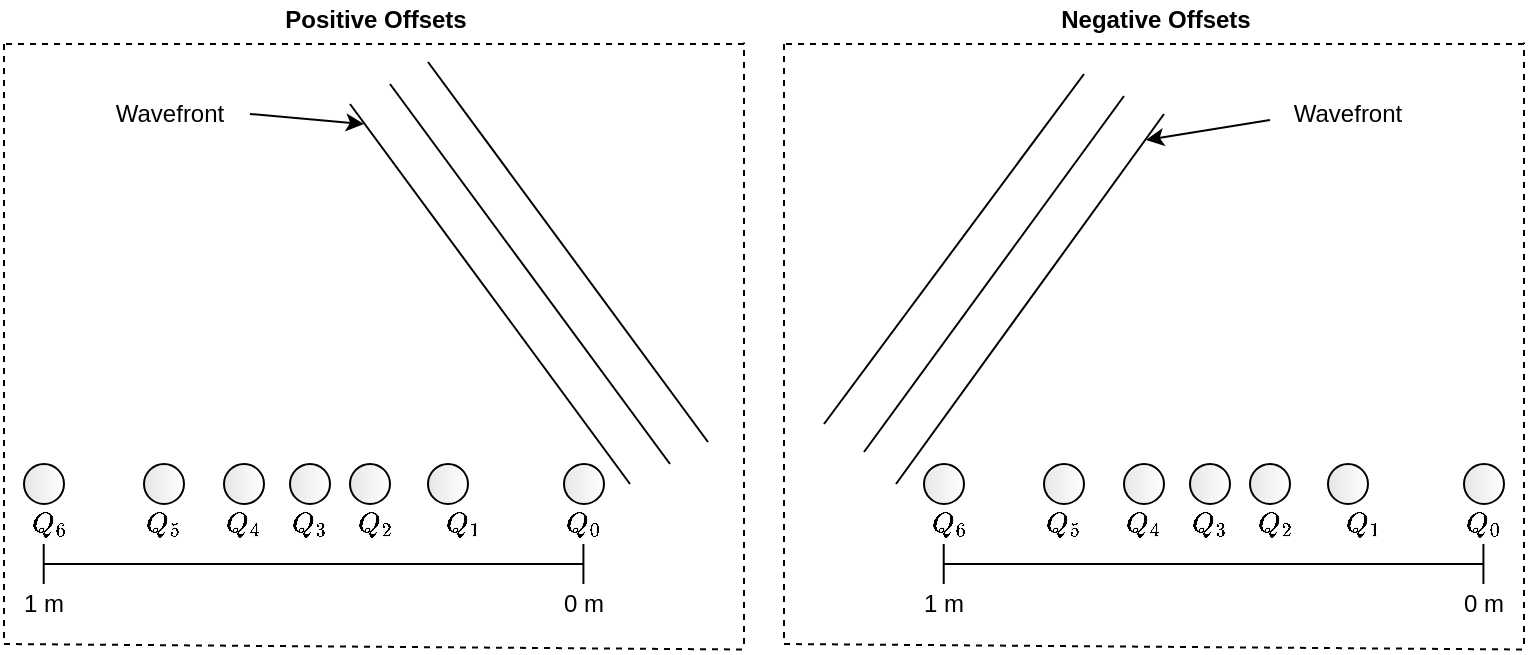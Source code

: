 <mxfile version="13.0.3" type="device"><diagram id="EUn_JcuZuFWXbHWFJ-Jf" name="Page-1"><mxGraphModel dx="677" dy="356" grid="1" gridSize="10" guides="1" tooltips="1" connect="1" arrows="1" fold="1" page="1" pageScale="1" pageWidth="850" pageHeight="1100" math="1" shadow="0"><root><mxCell id="0"/><mxCell id="1" parent="0"/><mxCell id="CY-CU4aTsfkGW-XAkgb7-1" value="" style="ellipse;whiteSpace=wrap;html=1;aspect=fixed;gradientColor=#E6E6E6;fillColor=#ffffff;gradientDirection=west;" vertex="1" parent="1"><mxGeometry x="150" y="235" width="20" height="20" as="geometry"/></mxCell><mxCell id="CY-CU4aTsfkGW-XAkgb7-3" value="" style="ellipse;whiteSpace=wrap;html=1;aspect=fixed;gradientColor=#E6E6E6;fillColor=#ffffff;gradientDirection=west;" vertex="1" parent="1"><mxGeometry x="190" y="235" width="20" height="20" as="geometry"/></mxCell><mxCell id="CY-CU4aTsfkGW-XAkgb7-4" value="" style="ellipse;whiteSpace=wrap;html=1;aspect=fixed;gradientColor=#E6E6E6;fillColor=#ffffff;gradientDirection=west;" vertex="1" parent="1"><mxGeometry x="223" y="235" width="20" height="20" as="geometry"/></mxCell><mxCell id="CY-CU4aTsfkGW-XAkgb7-5" value="" style="ellipse;whiteSpace=wrap;html=1;aspect=fixed;gradientColor=#E6E6E6;fillColor=#ffffff;gradientDirection=west;" vertex="1" parent="1"><mxGeometry x="292" y="235" width="20" height="20" as="geometry"/></mxCell><mxCell id="CY-CU4aTsfkGW-XAkgb7-6" value="" style="ellipse;whiteSpace=wrap;html=1;aspect=fixed;gradientColor=#E6E6E6;fillColor=#ffffff;gradientDirection=west;" vertex="1" parent="1"><mxGeometry x="253" y="235" width="20" height="20" as="geometry"/></mxCell><mxCell id="CY-CU4aTsfkGW-XAkgb7-7" value="" style="ellipse;whiteSpace=wrap;html=1;aspect=fixed;gradientColor=#E6E6E6;fillColor=#ffffff;gradientDirection=west;" vertex="1" parent="1"><mxGeometry x="360" y="235" width="20" height="20" as="geometry"/></mxCell><mxCell id="CY-CU4aTsfkGW-XAkgb7-8" value="" style="ellipse;whiteSpace=wrap;html=1;aspect=fixed;gradientColor=#E6E6E6;fillColor=#ffffff;gradientDirection=west;" vertex="1" parent="1"><mxGeometry x="90" y="235" width="20" height="20" as="geometry"/></mxCell><mxCell id="CY-CU4aTsfkGW-XAkgb7-9" value="$$Q_0$$" style="text;html=1;strokeColor=none;fillColor=none;align=center;verticalAlign=middle;whiteSpace=wrap;rounded=0;" vertex="1" parent="1"><mxGeometry x="350" y="255" width="40" height="20" as="geometry"/></mxCell><mxCell id="CY-CU4aTsfkGW-XAkgb7-10" value="" style="endArrow=none;html=1;" edge="1" parent="1"><mxGeometry width="50" height="50" relative="1" as="geometry"><mxPoint x="393" y="245" as="sourcePoint"/><mxPoint x="253" y="55" as="targetPoint"/></mxGeometry></mxCell><mxCell id="CY-CU4aTsfkGW-XAkgb7-19" value="" style="endArrow=none;html=1;" edge="1" parent="1"><mxGeometry width="50" height="50" relative="1" as="geometry"><mxPoint x="413" y="235" as="sourcePoint"/><mxPoint x="273" y="45" as="targetPoint"/></mxGeometry></mxCell><mxCell id="CY-CU4aTsfkGW-XAkgb7-20" value="" style="endArrow=none;html=1;" edge="1" parent="1"><mxGeometry width="50" height="50" relative="1" as="geometry"><mxPoint x="432" y="224" as="sourcePoint"/><mxPoint x="292" y="34" as="targetPoint"/></mxGeometry></mxCell><mxCell id="CY-CU4aTsfkGW-XAkgb7-21" value="Wavefront" style="text;html=1;strokeColor=none;fillColor=none;align=center;verticalAlign=middle;whiteSpace=wrap;rounded=0;" vertex="1" parent="1"><mxGeometry x="123" y="45" width="80" height="30" as="geometry"/></mxCell><mxCell id="CY-CU4aTsfkGW-XAkgb7-22" value="" style="endArrow=none;html=1;" edge="1" parent="1"><mxGeometry width="50" height="50" relative="1" as="geometry"><mxPoint x="100" y="285" as="sourcePoint"/><mxPoint x="370" y="285" as="targetPoint"/></mxGeometry></mxCell><mxCell id="CY-CU4aTsfkGW-XAkgb7-23" value="" style="endArrow=none;html=1;" edge="1" parent="1"><mxGeometry width="50" height="50" relative="1" as="geometry"><mxPoint x="99.86" y="295" as="sourcePoint"/><mxPoint x="99.86" y="275" as="targetPoint"/></mxGeometry></mxCell><mxCell id="CY-CU4aTsfkGW-XAkgb7-25" value="" style="endArrow=none;html=1;" edge="1" parent="1"><mxGeometry width="50" height="50" relative="1" as="geometry"><mxPoint x="369.71" y="295" as="sourcePoint"/><mxPoint x="369.71" y="275" as="targetPoint"/></mxGeometry></mxCell><mxCell id="CY-CU4aTsfkGW-XAkgb7-26" value="0 m" style="text;html=1;strokeColor=none;fillColor=none;align=center;verticalAlign=middle;whiteSpace=wrap;rounded=0;" vertex="1" parent="1"><mxGeometry x="350" y="295" width="40" height="20" as="geometry"/></mxCell><mxCell id="CY-CU4aTsfkGW-XAkgb7-27" value="1 m" style="text;html=1;strokeColor=none;fillColor=none;align=center;verticalAlign=middle;whiteSpace=wrap;rounded=0;" vertex="1" parent="1"><mxGeometry x="80" y="295" width="40" height="20" as="geometry"/></mxCell><mxCell id="CY-CU4aTsfkGW-XAkgb7-28" value="$$Q_1$$" style="text;html=1;strokeColor=none;fillColor=none;align=center;verticalAlign=middle;whiteSpace=wrap;rounded=0;" vertex="1" parent="1"><mxGeometry x="290" y="255" width="40" height="20" as="geometry"/></mxCell><mxCell id="CY-CU4aTsfkGW-XAkgb7-29" value="$$Q_2$$" style="text;html=1;strokeColor=none;fillColor=none;align=center;verticalAlign=middle;whiteSpace=wrap;rounded=0;" vertex="1" parent="1"><mxGeometry x="246" y="255" width="40" height="20" as="geometry"/></mxCell><mxCell id="CY-CU4aTsfkGW-XAkgb7-30" value="$$Q_3$$" style="text;html=1;strokeColor=none;fillColor=none;align=center;verticalAlign=middle;whiteSpace=wrap;rounded=0;" vertex="1" parent="1"><mxGeometry x="213" y="255" width="40" height="20" as="geometry"/></mxCell><mxCell id="CY-CU4aTsfkGW-XAkgb7-31" value="$$Q_4$$" style="text;html=1;strokeColor=none;fillColor=none;align=center;verticalAlign=middle;whiteSpace=wrap;rounded=0;" vertex="1" parent="1"><mxGeometry x="180" y="255" width="40" height="20" as="geometry"/></mxCell><mxCell id="CY-CU4aTsfkGW-XAkgb7-32" value="$$Q_5$$" style="text;html=1;strokeColor=none;fillColor=none;align=center;verticalAlign=middle;whiteSpace=wrap;rounded=0;" vertex="1" parent="1"><mxGeometry x="140" y="255" width="40" height="20" as="geometry"/></mxCell><mxCell id="CY-CU4aTsfkGW-XAkgb7-33" value="$$Q_6$$" style="text;html=1;strokeColor=none;fillColor=none;align=center;verticalAlign=middle;whiteSpace=wrap;rounded=0;" vertex="1" parent="1"><mxGeometry x="83" y="255" width="40" height="20" as="geometry"/></mxCell><mxCell id="CY-CU4aTsfkGW-XAkgb7-34" value="" style="endArrow=classic;html=1;exitX=1;exitY=0.5;exitDx=0;exitDy=0;" edge="1" parent="1" source="CY-CU4aTsfkGW-XAkgb7-21"><mxGeometry width="50" height="50" relative="1" as="geometry"><mxPoint x="290" y="265" as="sourcePoint"/><mxPoint x="260" y="65" as="targetPoint"/></mxGeometry></mxCell><mxCell id="CY-CU4aTsfkGW-XAkgb7-35" value="Positive Offsets" style="text;html=1;strokeColor=none;fillColor=none;align=center;verticalAlign=middle;whiteSpace=wrap;rounded=0;fontStyle=1" vertex="1" parent="1"><mxGeometry x="216" y="3" width="100" height="20" as="geometry"/></mxCell><mxCell id="CY-CU4aTsfkGW-XAkgb7-36" value="" style="endArrow=none;dashed=1;html=1;" edge="1" parent="1"><mxGeometry width="50" height="50" relative="1" as="geometry"><mxPoint x="80" y="325" as="sourcePoint"/><mxPoint x="450" y="327.759" as="targetPoint"/></mxGeometry></mxCell><mxCell id="CY-CU4aTsfkGW-XAkgb7-37" value="" style="endArrow=none;dashed=1;html=1;" edge="1" parent="1"><mxGeometry width="50" height="50" relative="1" as="geometry"><mxPoint x="81" y="25" as="sourcePoint"/><mxPoint x="451" y="25" as="targetPoint"/></mxGeometry></mxCell><mxCell id="CY-CU4aTsfkGW-XAkgb7-38" value="" style="endArrow=none;dashed=1;html=1;" edge="1" parent="1"><mxGeometry width="50" height="50" relative="1" as="geometry"><mxPoint x="80" y="25" as="sourcePoint"/><mxPoint x="80" y="325" as="targetPoint"/></mxGeometry></mxCell><mxCell id="CY-CU4aTsfkGW-XAkgb7-39" value="" style="endArrow=none;dashed=1;html=1;" edge="1" parent="1"><mxGeometry width="50" height="50" relative="1" as="geometry"><mxPoint x="450" y="325" as="sourcePoint"/><mxPoint x="450" y="24.31" as="targetPoint"/></mxGeometry></mxCell><mxCell id="CY-CU4aTsfkGW-XAkgb7-40" value="" style="ellipse;whiteSpace=wrap;html=1;aspect=fixed;gradientColor=#E6E6E6;fillColor=#ffffff;gradientDirection=west;" vertex="1" parent="1"><mxGeometry x="600" y="235" width="20" height="20" as="geometry"/></mxCell><mxCell id="CY-CU4aTsfkGW-XAkgb7-41" value="" style="ellipse;whiteSpace=wrap;html=1;aspect=fixed;gradientColor=#E6E6E6;fillColor=#ffffff;gradientDirection=west;" vertex="1" parent="1"><mxGeometry x="640" y="235" width="20" height="20" as="geometry"/></mxCell><mxCell id="CY-CU4aTsfkGW-XAkgb7-42" value="" style="ellipse;whiteSpace=wrap;html=1;aspect=fixed;gradientColor=#E6E6E6;fillColor=#ffffff;gradientDirection=west;" vertex="1" parent="1"><mxGeometry x="673" y="235" width="20" height="20" as="geometry"/></mxCell><mxCell id="CY-CU4aTsfkGW-XAkgb7-43" value="" style="ellipse;whiteSpace=wrap;html=1;aspect=fixed;gradientColor=#E6E6E6;fillColor=#ffffff;gradientDirection=west;" vertex="1" parent="1"><mxGeometry x="742" y="235" width="20" height="20" as="geometry"/></mxCell><mxCell id="CY-CU4aTsfkGW-XAkgb7-44" value="" style="ellipse;whiteSpace=wrap;html=1;aspect=fixed;gradientColor=#E6E6E6;fillColor=#ffffff;gradientDirection=west;" vertex="1" parent="1"><mxGeometry x="703" y="235" width="20" height="20" as="geometry"/></mxCell><mxCell id="CY-CU4aTsfkGW-XAkgb7-45" value="" style="ellipse;whiteSpace=wrap;html=1;aspect=fixed;gradientColor=#E6E6E6;fillColor=#ffffff;gradientDirection=west;" vertex="1" parent="1"><mxGeometry x="810" y="235" width="20" height="20" as="geometry"/></mxCell><mxCell id="CY-CU4aTsfkGW-XAkgb7-46" value="" style="ellipse;whiteSpace=wrap;html=1;aspect=fixed;gradientColor=#E6E6E6;fillColor=#ffffff;gradientDirection=west;" vertex="1" parent="1"><mxGeometry x="540" y="235" width="20" height="20" as="geometry"/></mxCell><mxCell id="CY-CU4aTsfkGW-XAkgb7-47" value="$$Q_0$$" style="text;html=1;strokeColor=none;fillColor=none;align=center;verticalAlign=middle;whiteSpace=wrap;rounded=0;" vertex="1" parent="1"><mxGeometry x="800" y="255" width="40" height="20" as="geometry"/></mxCell><mxCell id="CY-CU4aTsfkGW-XAkgb7-52" value="" style="endArrow=none;html=1;" edge="1" parent="1"><mxGeometry width="50" height="50" relative="1" as="geometry"><mxPoint x="550" y="285" as="sourcePoint"/><mxPoint x="820" y="285" as="targetPoint"/></mxGeometry></mxCell><mxCell id="CY-CU4aTsfkGW-XAkgb7-53" value="" style="endArrow=none;html=1;" edge="1" parent="1"><mxGeometry width="50" height="50" relative="1" as="geometry"><mxPoint x="549.86" y="295" as="sourcePoint"/><mxPoint x="549.86" y="275" as="targetPoint"/></mxGeometry></mxCell><mxCell id="CY-CU4aTsfkGW-XAkgb7-54" value="" style="endArrow=none;html=1;" edge="1" parent="1"><mxGeometry width="50" height="50" relative="1" as="geometry"><mxPoint x="819.71" y="295" as="sourcePoint"/><mxPoint x="819.71" y="275" as="targetPoint"/></mxGeometry></mxCell><mxCell id="CY-CU4aTsfkGW-XAkgb7-55" value="0 m" style="text;html=1;strokeColor=none;fillColor=none;align=center;verticalAlign=middle;whiteSpace=wrap;rounded=0;" vertex="1" parent="1"><mxGeometry x="800" y="295" width="40" height="20" as="geometry"/></mxCell><mxCell id="CY-CU4aTsfkGW-XAkgb7-56" value="1 m" style="text;html=1;strokeColor=none;fillColor=none;align=center;verticalAlign=middle;whiteSpace=wrap;rounded=0;" vertex="1" parent="1"><mxGeometry x="530" y="295" width="40" height="20" as="geometry"/></mxCell><mxCell id="CY-CU4aTsfkGW-XAkgb7-57" value="$$Q_1$$" style="text;html=1;strokeColor=none;fillColor=none;align=center;verticalAlign=middle;whiteSpace=wrap;rounded=0;" vertex="1" parent="1"><mxGeometry x="740" y="255" width="40" height="20" as="geometry"/></mxCell><mxCell id="CY-CU4aTsfkGW-XAkgb7-58" value="$$Q_2$$" style="text;html=1;strokeColor=none;fillColor=none;align=center;verticalAlign=middle;whiteSpace=wrap;rounded=0;" vertex="1" parent="1"><mxGeometry x="696" y="255" width="40" height="20" as="geometry"/></mxCell><mxCell id="CY-CU4aTsfkGW-XAkgb7-59" value="$$Q_3$$" style="text;html=1;strokeColor=none;fillColor=none;align=center;verticalAlign=middle;whiteSpace=wrap;rounded=0;" vertex="1" parent="1"><mxGeometry x="663" y="255" width="40" height="20" as="geometry"/></mxCell><mxCell id="CY-CU4aTsfkGW-XAkgb7-60" value="$$Q_4$$" style="text;html=1;strokeColor=none;fillColor=none;align=center;verticalAlign=middle;whiteSpace=wrap;rounded=0;" vertex="1" parent="1"><mxGeometry x="630" y="255" width="40" height="20" as="geometry"/></mxCell><mxCell id="CY-CU4aTsfkGW-XAkgb7-61" value="$$Q_5$$" style="text;html=1;strokeColor=none;fillColor=none;align=center;verticalAlign=middle;whiteSpace=wrap;rounded=0;" vertex="1" parent="1"><mxGeometry x="590" y="255" width="40" height="20" as="geometry"/></mxCell><mxCell id="CY-CU4aTsfkGW-XAkgb7-62" value="$$Q_6$$" style="text;html=1;strokeColor=none;fillColor=none;align=center;verticalAlign=middle;whiteSpace=wrap;rounded=0;" vertex="1" parent="1"><mxGeometry x="533" y="255" width="40" height="20" as="geometry"/></mxCell><mxCell id="CY-CU4aTsfkGW-XAkgb7-64" value="Negative Offsets" style="text;html=1;strokeColor=none;fillColor=none;align=center;verticalAlign=middle;whiteSpace=wrap;rounded=0;fontStyle=1" vertex="1" parent="1"><mxGeometry x="606" y="3.0" width="100" height="20" as="geometry"/></mxCell><mxCell id="CY-CU4aTsfkGW-XAkgb7-65" value="" style="endArrow=none;dashed=1;html=1;" edge="1" parent="1"><mxGeometry width="50" height="50" relative="1" as="geometry"><mxPoint x="470" y="325" as="sourcePoint"/><mxPoint x="840" y="327.759" as="targetPoint"/></mxGeometry></mxCell><mxCell id="CY-CU4aTsfkGW-XAkgb7-66" value="" style="endArrow=none;dashed=1;html=1;" edge="1" parent="1"><mxGeometry width="50" height="50" relative="1" as="geometry"><mxPoint x="471" y="25" as="sourcePoint"/><mxPoint x="841" y="25" as="targetPoint"/></mxGeometry></mxCell><mxCell id="CY-CU4aTsfkGW-XAkgb7-67" value="" style="endArrow=none;dashed=1;html=1;" edge="1" parent="1"><mxGeometry width="50" height="50" relative="1" as="geometry"><mxPoint x="470" y="25" as="sourcePoint"/><mxPoint x="470" y="325" as="targetPoint"/></mxGeometry></mxCell><mxCell id="CY-CU4aTsfkGW-XAkgb7-68" value="" style="endArrow=none;dashed=1;html=1;" edge="1" parent="1"><mxGeometry width="50" height="50" relative="1" as="geometry"><mxPoint x="840" y="325" as="sourcePoint"/><mxPoint x="840" y="24.31" as="targetPoint"/></mxGeometry></mxCell><mxCell id="CY-CU4aTsfkGW-XAkgb7-70" value="" style="endArrow=none;html=1;" edge="1" parent="1"><mxGeometry width="50" height="50" relative="1" as="geometry"><mxPoint x="640" y="51" as="sourcePoint"/><mxPoint x="510" y="229" as="targetPoint"/></mxGeometry></mxCell><mxCell id="CY-CU4aTsfkGW-XAkgb7-71" value="" style="endArrow=none;html=1;" edge="1" parent="1"><mxGeometry width="50" height="50" relative="1" as="geometry"><mxPoint x="660" y="60" as="sourcePoint"/><mxPoint x="526" y="245" as="targetPoint"/></mxGeometry></mxCell><mxCell id="CY-CU4aTsfkGW-XAkgb7-72" value="" style="endArrow=none;html=1;" edge="1" parent="1"><mxGeometry width="50" height="50" relative="1" as="geometry"><mxPoint x="620" y="40" as="sourcePoint"/><mxPoint x="490" y="215" as="targetPoint"/></mxGeometry></mxCell><mxCell id="CY-CU4aTsfkGW-XAkgb7-77" value="Wavefront" style="text;html=1;strokeColor=none;fillColor=none;align=center;verticalAlign=middle;whiteSpace=wrap;rounded=0;" vertex="1" parent="1"><mxGeometry x="712" y="45" width="80" height="30" as="geometry"/></mxCell><mxCell id="CY-CU4aTsfkGW-XAkgb7-79" value="" style="endArrow=classic;html=1;exitX=0;exitY=0.5;exitDx=0;exitDy=0;" edge="1" parent="1"><mxGeometry width="50" height="50" relative="1" as="geometry"><mxPoint x="713" y="63" as="sourcePoint"/><mxPoint x="651" y="73" as="targetPoint"/></mxGeometry></mxCell></root></mxGraphModel></diagram></mxfile>